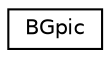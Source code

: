 digraph G
{
  edge [fontname="Helvetica",fontsize="10",labelfontname="Helvetica",labelfontsize="10"];
  node [fontname="Helvetica",fontsize="10",shape=record];
  rankdir=LR;
  Node1 [label="BGpic",height=0.2,width=0.4,color="black", fillcolor="white", style="filled",URL="$df/da6/structBGpic.html"];
}
